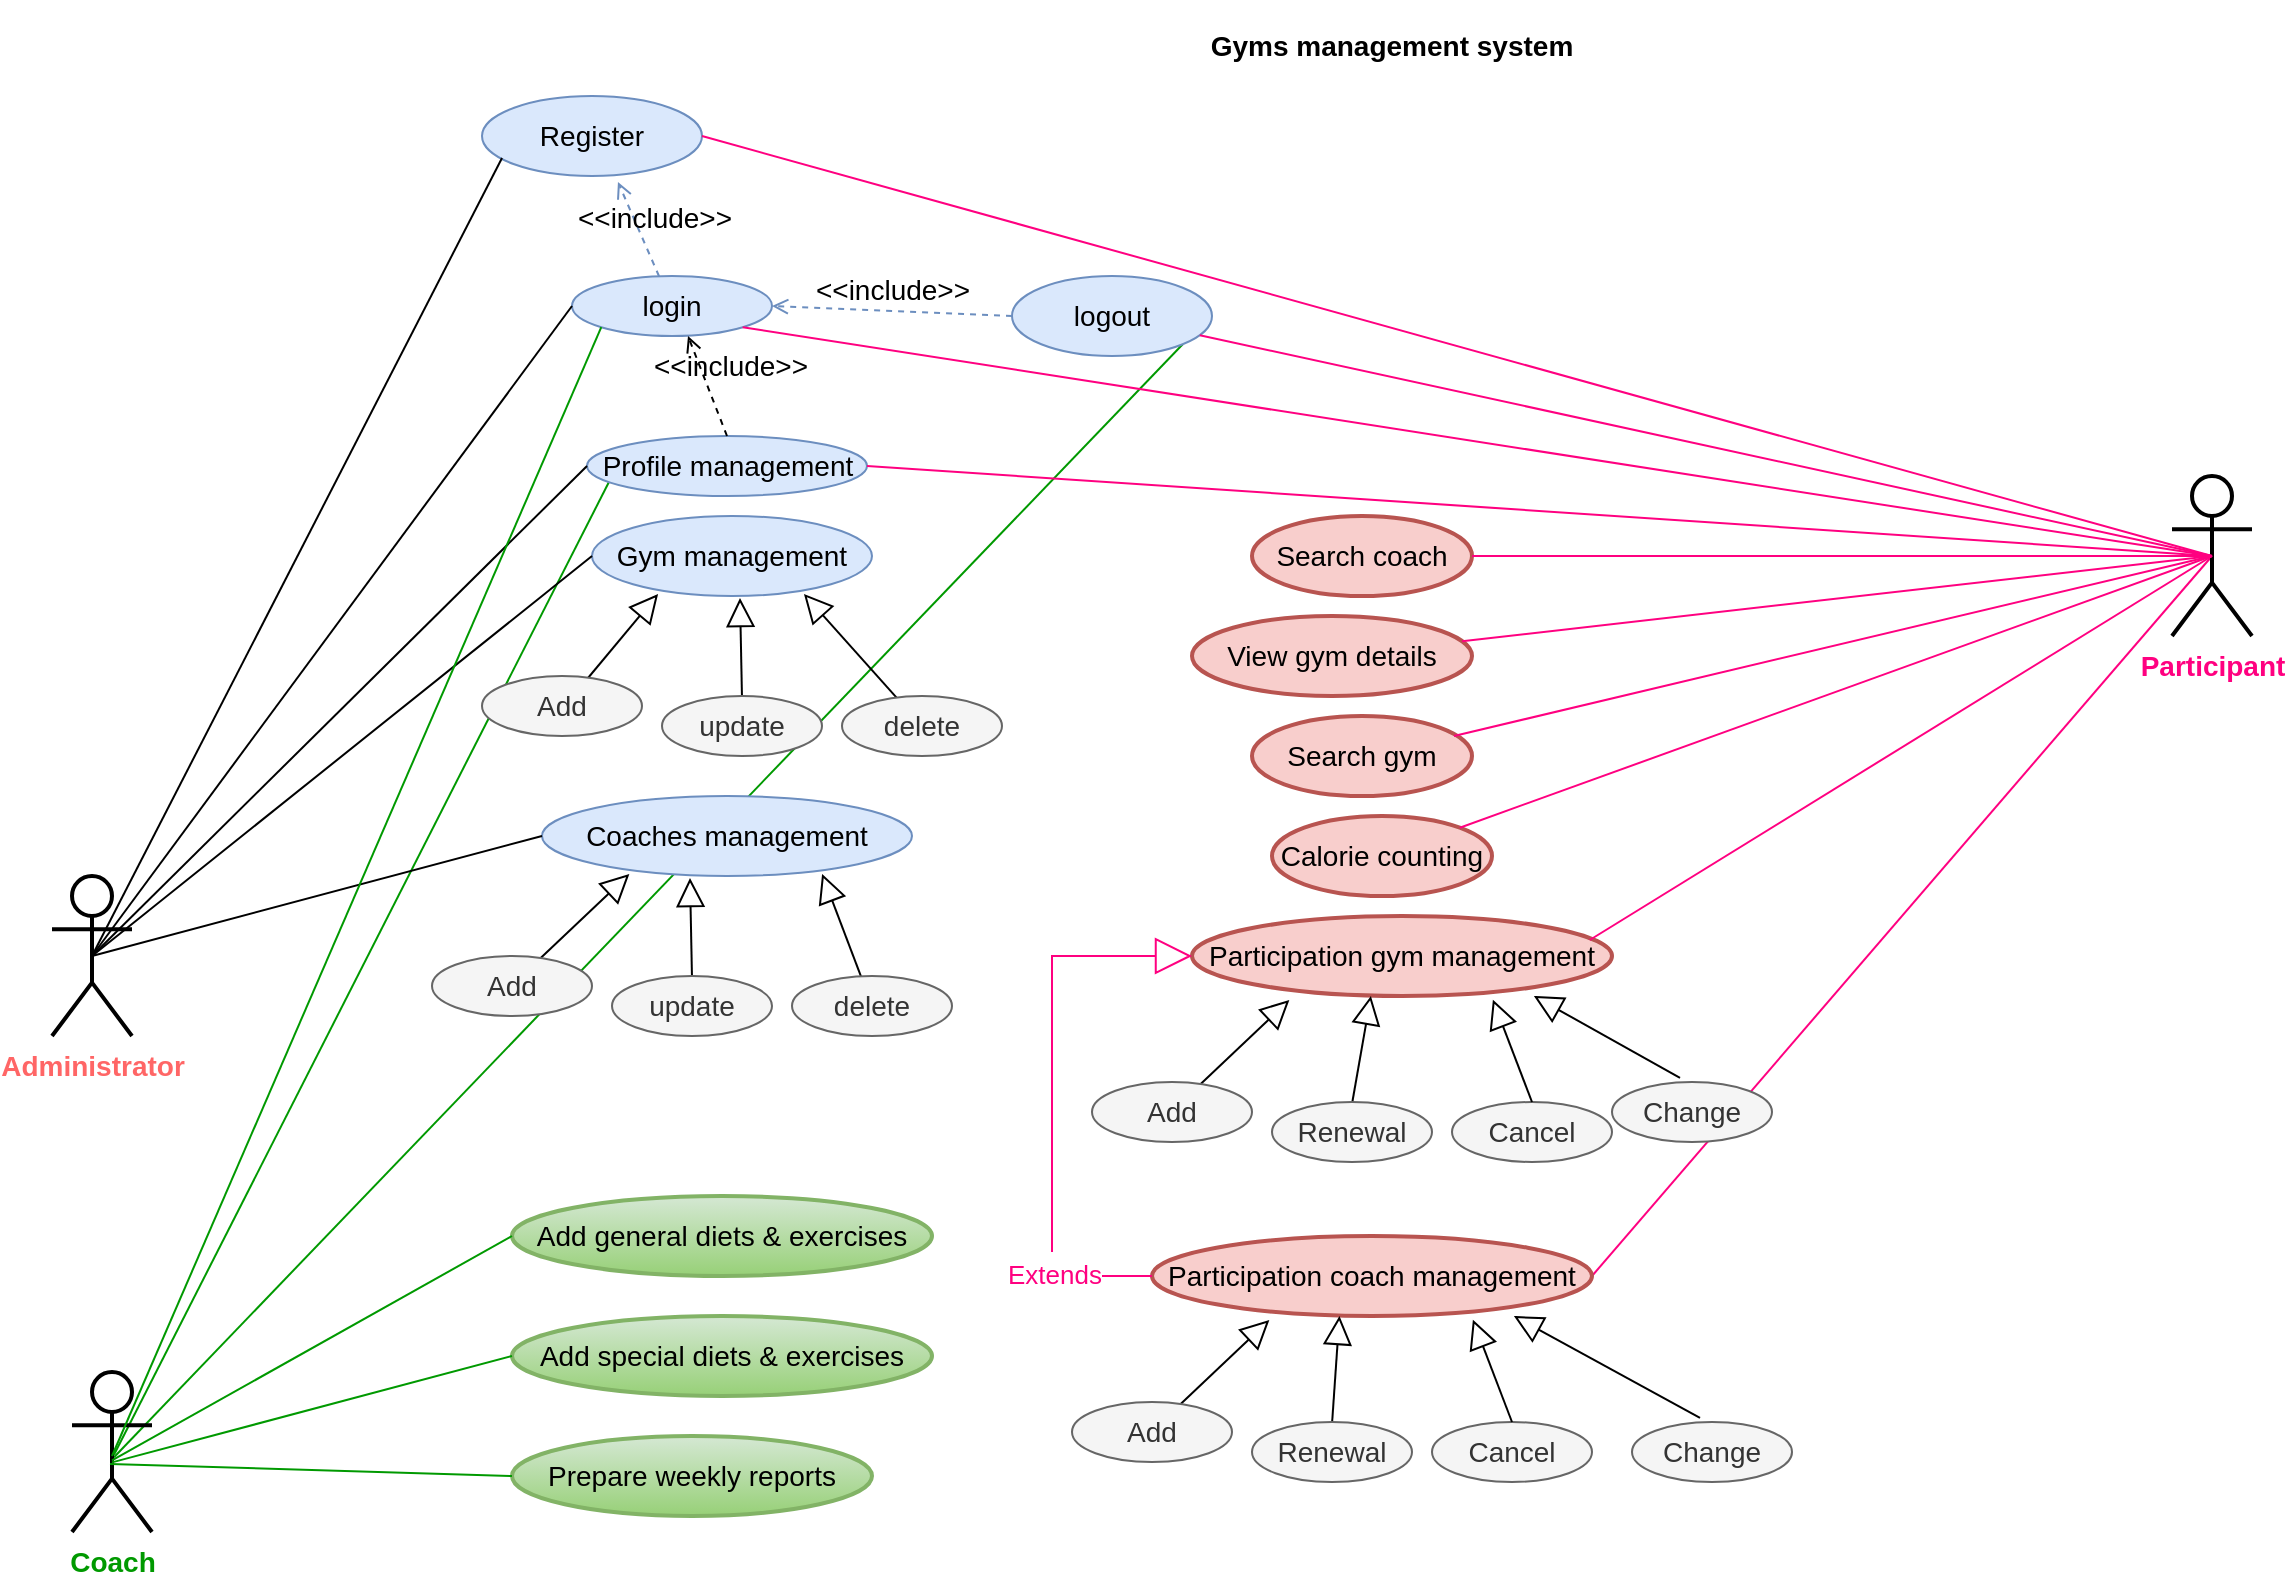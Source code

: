 <mxfile version="20.5.1" type="github">
  <diagram id="JQW-utt17Xb6EdtMVTP2" name="Page-1">
    <mxGraphModel dx="1888" dy="495" grid="1" gridSize="10" guides="1" tooltips="1" connect="1" arrows="1" fold="1" page="1" pageScale="1" pageWidth="850" pageHeight="1100" math="0" shadow="0">
      <root>
        <mxCell id="0" />
        <mxCell id="1" parent="0" />
        <mxCell id="GLv5VMgHDYlPeXWlV2Ui-69" value="" style="endArrow=none;html=1;rounded=0;strokeColor=#009900;fontSize=13;fontColor=#009900;entryX=1;entryY=1;entryDx=0;entryDy=0;" edge="1" parent="1" target="V55V4ISfxPS5HayoCuuF-10">
          <mxGeometry width="50" height="50" relative="1" as="geometry">
            <mxPoint x="11" y="750.633" as="sourcePoint" />
            <mxPoint x="481" y="225" as="targetPoint" />
          </mxGeometry>
        </mxCell>
        <mxCell id="GLv5VMgHDYlPeXWlV2Ui-68" value="" style="endArrow=none;html=1;rounded=0;strokeColor=#009900;fontSize=13;fontColor=#009900;" edge="1" parent="1">
          <mxGeometry width="50" height="50" relative="1" as="geometry">
            <mxPoint x="11" y="749.4" as="sourcePoint" />
            <mxPoint x="260" y="260" as="targetPoint" />
          </mxGeometry>
        </mxCell>
        <mxCell id="GLv5VMgHDYlPeXWlV2Ui-62" value="" style="endArrow=none;html=1;rounded=0;strokeColor=#FF0080;fontSize=18;entryX=0.5;entryY=0.5;entryDx=0;entryDy=0;entryPerimeter=0;exitX=1;exitY=0.5;exitDx=0;exitDy=0;" edge="1" parent="1" source="GLv5VMgHDYlPeXWlV2Ui-52" target="V55V4ISfxPS5HayoCuuF-61">
          <mxGeometry width="50" height="50" relative="1" as="geometry">
            <mxPoint x="940" y="383.697" as="sourcePoint" />
            <mxPoint x="850" y="630" as="targetPoint" />
          </mxGeometry>
        </mxCell>
        <mxCell id="V55V4ISfxPS5HayoCuuF-4" value="&lt;font style=&quot;font-size: 14px;&quot; color=&quot;#FF6666&quot;&gt;&lt;b&gt;&lt;span&gt;Administrator&lt;/span&gt;&lt;/b&gt;&lt;/font&gt;" style="shape=umlActor;verticalLabelPosition=bottom;verticalAlign=top;html=1;outlineConnect=0;strokeWidth=2;" parent="1" vertex="1">
          <mxGeometry x="-20" y="460" width="40" height="80" as="geometry" />
        </mxCell>
        <mxCell id="V55V4ISfxPS5HayoCuuF-5" value="&lt;span&gt;Register &lt;/span&gt;" style="ellipse;whiteSpace=wrap;html=1;fontSize=14;fillColor=#dae8fc;strokeColor=#6c8ebf;" parent="1" vertex="1">
          <mxGeometry x="195" y="70" width="110" height="40" as="geometry" />
        </mxCell>
        <mxCell id="V55V4ISfxPS5HayoCuuF-6" value="login" style="ellipse;whiteSpace=wrap;html=1;fontSize=14;fillColor=#dae8fc;strokeColor=#6c8ebf;" parent="1" vertex="1">
          <mxGeometry x="240" y="160" width="100" height="30" as="geometry" />
        </mxCell>
        <mxCell id="V55V4ISfxPS5HayoCuuF-7" value="&amp;lt;&amp;lt;include&amp;gt;&amp;gt;" style="html=1;verticalAlign=bottom;labelBackgroundColor=none;endArrow=open;endFill=0;dashed=1;rounded=0;fontSize=14;fontColor=#000000;fillColor=#dae8fc;strokeColor=#6c8ebf;entryX=0.618;entryY=1.075;entryDx=0;entryDy=0;entryPerimeter=0;" parent="1" source="V55V4ISfxPS5HayoCuuF-6" target="V55V4ISfxPS5HayoCuuF-5" edge="1">
          <mxGeometry x="-0.312" y="-5" width="160" relative="1" as="geometry">
            <mxPoint x="170" y="130" as="sourcePoint" />
            <mxPoint x="330" y="130" as="targetPoint" />
            <mxPoint as="offset" />
          </mxGeometry>
        </mxCell>
        <mxCell id="V55V4ISfxPS5HayoCuuF-8" value="" style="endArrow=none;html=1;rounded=0;fontSize=14;fontColor=#000000;exitX=0.5;exitY=0.5;exitDx=0;exitDy=0;exitPerimeter=0;entryX=0.091;entryY=0.775;entryDx=0;entryDy=0;entryPerimeter=0;" parent="1" source="V55V4ISfxPS5HayoCuuF-4" target="V55V4ISfxPS5HayoCuuF-5" edge="1">
          <mxGeometry width="50" height="50" relative="1" as="geometry">
            <mxPoint x="251.429" y="40" as="sourcePoint" />
            <mxPoint x="290" y="120" as="targetPoint" />
          </mxGeometry>
        </mxCell>
        <mxCell id="V55V4ISfxPS5HayoCuuF-9" value="" style="endArrow=none;html=1;rounded=0;fontSize=14;fontColor=#000000;entryX=0;entryY=0.5;entryDx=0;entryDy=0;exitX=0.5;exitY=0.5;exitDx=0;exitDy=0;exitPerimeter=0;" parent="1" source="V55V4ISfxPS5HayoCuuF-4" target="V55V4ISfxPS5HayoCuuF-6" edge="1">
          <mxGeometry width="50" height="50" relative="1" as="geometry">
            <mxPoint x="150" y="300" as="sourcePoint" />
            <mxPoint x="220.711" y="250" as="targetPoint" />
          </mxGeometry>
        </mxCell>
        <mxCell id="V55V4ISfxPS5HayoCuuF-10" value="logout" style="ellipse;whiteSpace=wrap;html=1;fontSize=14;fillColor=#dae8fc;strokeColor=#6c8ebf;" parent="1" vertex="1">
          <mxGeometry x="460" y="160" width="100" height="40" as="geometry" />
        </mxCell>
        <mxCell id="V55V4ISfxPS5HayoCuuF-11" value="&amp;lt;&amp;lt;include&amp;gt;&amp;gt;" style="html=1;verticalAlign=bottom;labelBackgroundColor=none;endArrow=open;endFill=0;dashed=1;rounded=0;fontSize=14;fontColor=#000000;exitX=0;exitY=0.5;exitDx=0;exitDy=0;entryX=1;entryY=0.5;entryDx=0;entryDy=0;fillColor=#dae8fc;strokeColor=#6c8ebf;" parent="1" source="V55V4ISfxPS5HayoCuuF-10" target="V55V4ISfxPS5HayoCuuF-6" edge="1">
          <mxGeometry width="160" relative="1" as="geometry">
            <mxPoint x="230" y="260" as="sourcePoint" />
            <mxPoint x="390" y="260" as="targetPoint" />
          </mxGeometry>
        </mxCell>
        <mxCell id="V55V4ISfxPS5HayoCuuF-12" value="&lt;p&gt;&lt;/p&gt;&lt;p&gt;&lt;span&gt;Gym management&lt;/span&gt;&lt;/p&gt;&lt;p&gt;&lt;/p&gt;" style="ellipse;whiteSpace=wrap;html=1;fontSize=14;fillColor=#dae8fc;strokeColor=#6c8ebf;" parent="1" vertex="1">
          <mxGeometry x="250" y="280" width="140" height="40" as="geometry" />
        </mxCell>
        <mxCell id="V55V4ISfxPS5HayoCuuF-13" value="" style="endArrow=none;html=1;rounded=0;fontSize=14;fontColor=#000000;entryX=0;entryY=0.5;entryDx=0;entryDy=0;exitX=0.5;exitY=0.5;exitDx=0;exitDy=0;exitPerimeter=0;" parent="1" source="V55V4ISfxPS5HayoCuuF-4" target="V55V4ISfxPS5HayoCuuF-12" edge="1">
          <mxGeometry width="50" height="50" relative="1" as="geometry">
            <mxPoint x="80" y="260" as="sourcePoint" />
            <mxPoint x="200" y="270" as="targetPoint" />
          </mxGeometry>
        </mxCell>
        <mxCell id="V55V4ISfxPS5HayoCuuF-14" value="" style="edgeStyle=none;html=1;endSize=12;endArrow=block;endFill=0;rounded=0;fontSize=14;fontColor=#000000;entryX=0.236;entryY=0.975;entryDx=0;entryDy=0;entryPerimeter=0;" parent="1" target="V55V4ISfxPS5HayoCuuF-12" edge="1">
          <mxGeometry width="160" relative="1" as="geometry">
            <mxPoint x="243" y="367" as="sourcePoint" />
            <mxPoint x="263" y="317" as="targetPoint" />
          </mxGeometry>
        </mxCell>
        <mxCell id="V55V4ISfxPS5HayoCuuF-15" value="" style="edgeStyle=none;html=1;endSize=12;endArrow=block;endFill=0;rounded=0;fontSize=14;fontColor=#000000;" parent="1" edge="1">
          <mxGeometry width="160" relative="1" as="geometry">
            <mxPoint x="325" y="371" as="sourcePoint" />
            <mxPoint x="324" y="321" as="targetPoint" />
          </mxGeometry>
        </mxCell>
        <mxCell id="V55V4ISfxPS5HayoCuuF-16" value="" style="edgeStyle=none;html=1;endSize=12;endArrow=block;endFill=0;rounded=0;fontSize=14;fontColor=#000000;entryX=0.757;entryY=0.975;entryDx=0;entryDy=0;entryPerimeter=0;" parent="1" source="V55V4ISfxPS5HayoCuuF-19" target="V55V4ISfxPS5HayoCuuF-12" edge="1">
          <mxGeometry width="160" relative="1" as="geometry">
            <mxPoint x="375" y="370" as="sourcePoint" />
            <mxPoint x="505" y="380" as="targetPoint" />
          </mxGeometry>
        </mxCell>
        <mxCell id="V55V4ISfxPS5HayoCuuF-17" value="Add" style="ellipse;whiteSpace=wrap;html=1;fontSize=14;fillColor=#f5f5f5;strokeColor=#666666;fontColor=#333333;" parent="1" vertex="1">
          <mxGeometry x="195" y="360" width="80" height="30" as="geometry" />
        </mxCell>
        <mxCell id="V55V4ISfxPS5HayoCuuF-18" value="update" style="ellipse;whiteSpace=wrap;html=1;fontSize=14;fillColor=#f5f5f5;strokeColor=#666666;fontColor=#333333;" parent="1" vertex="1">
          <mxGeometry x="285" y="370" width="80" height="30" as="geometry" />
        </mxCell>
        <mxCell id="V55V4ISfxPS5HayoCuuF-19" value="delete" style="ellipse;whiteSpace=wrap;html=1;fontSize=14;fontColor=#333333;fillColor=#f5f5f5;strokeColor=#666666;" parent="1" vertex="1">
          <mxGeometry x="375" y="370" width="80" height="30" as="geometry" />
        </mxCell>
        <mxCell id="V55V4ISfxPS5HayoCuuF-20" value="&lt;p&gt;&lt;span&gt;Coaches management&lt;/span&gt;&lt;/p&gt;" style="ellipse;whiteSpace=wrap;html=1;fontSize=14;fillColor=#dae8fc;strokeColor=#6c8ebf;" parent="1" vertex="1">
          <mxGeometry x="225" y="420" width="185" height="40" as="geometry" />
        </mxCell>
        <mxCell id="V55V4ISfxPS5HayoCuuF-21" value="" style="edgeStyle=none;html=1;endSize=12;endArrow=block;endFill=0;rounded=0;fontSize=14;fontColor=#000000;entryX=0.236;entryY=0.975;entryDx=0;entryDy=0;entryPerimeter=0;" parent="1" target="V55V4ISfxPS5HayoCuuF-20" edge="1">
          <mxGeometry width="160" relative="1" as="geometry">
            <mxPoint x="218" y="507" as="sourcePoint" />
            <mxPoint x="238" y="457" as="targetPoint" />
          </mxGeometry>
        </mxCell>
        <mxCell id="V55V4ISfxPS5HayoCuuF-22" value="" style="edgeStyle=none;html=1;endSize=12;endArrow=block;endFill=0;rounded=0;fontSize=14;fontColor=#000000;" parent="1" edge="1">
          <mxGeometry width="160" relative="1" as="geometry">
            <mxPoint x="300" y="511" as="sourcePoint" />
            <mxPoint x="299" y="461" as="targetPoint" />
          </mxGeometry>
        </mxCell>
        <mxCell id="V55V4ISfxPS5HayoCuuF-23" value="" style="edgeStyle=none;html=1;endSize=12;endArrow=block;endFill=0;rounded=0;fontSize=14;fontColor=#000000;entryX=0.757;entryY=0.975;entryDx=0;entryDy=0;entryPerimeter=0;" parent="1" source="V55V4ISfxPS5HayoCuuF-26" target="V55V4ISfxPS5HayoCuuF-20" edge="1">
          <mxGeometry width="160" relative="1" as="geometry">
            <mxPoint x="350" y="510" as="sourcePoint" />
            <mxPoint x="480" y="520" as="targetPoint" />
          </mxGeometry>
        </mxCell>
        <mxCell id="V55V4ISfxPS5HayoCuuF-24" value="Add" style="ellipse;whiteSpace=wrap;html=1;fontSize=14;fontColor=#333333;fillColor=#f5f5f5;strokeColor=#666666;" parent="1" vertex="1">
          <mxGeometry x="170" y="500" width="80" height="30" as="geometry" />
        </mxCell>
        <mxCell id="V55V4ISfxPS5HayoCuuF-25" value="update" style="ellipse;whiteSpace=wrap;html=1;fontSize=14;fontColor=#333333;fillColor=#f5f5f5;strokeColor=#666666;" parent="1" vertex="1">
          <mxGeometry x="260" y="510" width="80" height="30" as="geometry" />
        </mxCell>
        <mxCell id="V55V4ISfxPS5HayoCuuF-26" value="delete" style="ellipse;whiteSpace=wrap;html=1;fontSize=14;fontColor=#333333;fillColor=#f5f5f5;strokeColor=#666666;" parent="1" vertex="1">
          <mxGeometry x="350" y="510" width="80" height="30" as="geometry" />
        </mxCell>
        <mxCell id="V55V4ISfxPS5HayoCuuF-27" value="" style="endArrow=none;html=1;rounded=0;fontSize=14;fontColor=#000000;entryX=0;entryY=0.5;entryDx=0;entryDy=0;exitX=0.5;exitY=0.5;exitDx=0;exitDy=0;exitPerimeter=0;" parent="1" source="V55V4ISfxPS5HayoCuuF-4" target="V55V4ISfxPS5HayoCuuF-20" edge="1">
          <mxGeometry width="50" height="50" relative="1" as="geometry">
            <mxPoint x="80" y="440" as="sourcePoint" />
            <mxPoint x="130" y="390" as="targetPoint" />
          </mxGeometry>
        </mxCell>
        <mxCell id="V55V4ISfxPS5HayoCuuF-28" value="&lt;p&gt;&lt;span&gt;Profile management&lt;/span&gt;&lt;/p&gt;" style="ellipse;whiteSpace=wrap;html=1;fontSize=14;fillColor=#dae8fc;strokeColor=#6c8ebf;" parent="1" vertex="1">
          <mxGeometry x="247.5" y="240" width="140" height="30" as="geometry" />
        </mxCell>
        <mxCell id="V55V4ISfxPS5HayoCuuF-29" value="" style="endArrow=none;html=1;rounded=0;fontSize=14;fontColor=#000000;entryX=0;entryY=0.5;entryDx=0;entryDy=0;exitX=0.5;exitY=0.5;exitDx=0;exitDy=0;exitPerimeter=0;" parent="1" source="V55V4ISfxPS5HayoCuuF-4" target="V55V4ISfxPS5HayoCuuF-28" edge="1">
          <mxGeometry width="50" height="50" relative="1" as="geometry">
            <mxPoint x="60" y="250" as="sourcePoint" />
            <mxPoint x="200" y="250" as="targetPoint" />
          </mxGeometry>
        </mxCell>
        <mxCell id="V55V4ISfxPS5HayoCuuF-45" value="&amp;lt;&amp;lt;include&amp;gt;&amp;gt;" style="html=1;verticalAlign=bottom;labelBackgroundColor=none;endArrow=open;endFill=0;dashed=1;rounded=0;fontSize=14;fontColor=#000000;exitX=0.5;exitY=0;exitDx=0;exitDy=0;entryX=0.58;entryY=1;entryDx=0;entryDy=0;entryPerimeter=0;" parent="1" source="V55V4ISfxPS5HayoCuuF-28" target="V55V4ISfxPS5HayoCuuF-6" edge="1">
          <mxGeometry x="-0.207" y="-10" width="160" relative="1" as="geometry">
            <mxPoint x="140" y="200" as="sourcePoint" />
            <mxPoint x="300" y="200" as="targetPoint" />
            <mxPoint as="offset" />
          </mxGeometry>
        </mxCell>
        <mxCell id="V55V4ISfxPS5HayoCuuF-61" value="&lt;b&gt;&lt;font style=&quot;font-size: 14px;&quot; color=&quot;#FF0080&quot;&gt;Participant&lt;/font&gt;&lt;/b&gt;" style="shape=umlActor;verticalLabelPosition=bottom;verticalAlign=top;html=1;outlineConnect=0;strokeWidth=2;" parent="1" vertex="1">
          <mxGeometry x="1040" y="260" width="40" height="80" as="geometry" />
        </mxCell>
        <mxCell id="V55V4ISfxPS5HayoCuuF-63" value="" style="endArrow=none;html=1;rounded=0;strokeColor=#FF0080;fontSize=14;fontColor=#FF0080;entryX=0.5;entryY=0.5;entryDx=0;entryDy=0;entryPerimeter=0;exitX=1;exitY=1;exitDx=0;exitDy=0;" parent="1" source="V55V4ISfxPS5HayoCuuF-6" target="V55V4ISfxPS5HayoCuuF-61" edge="1">
          <mxGeometry width="50" height="50" relative="1" as="geometry">
            <mxPoint x="640" y="160" as="sourcePoint" />
            <mxPoint x="820" y="90" as="targetPoint" />
          </mxGeometry>
        </mxCell>
        <mxCell id="V55V4ISfxPS5HayoCuuF-64" value="" style="endArrow=none;html=1;rounded=0;strokeColor=#FF0080;fontSize=14;fontColor=#FF0080;entryX=0.5;entryY=0.5;entryDx=0;entryDy=0;entryPerimeter=0;" parent="1" source="V55V4ISfxPS5HayoCuuF-10" target="V55V4ISfxPS5HayoCuuF-61" edge="1">
          <mxGeometry width="50" height="50" relative="1" as="geometry">
            <mxPoint x="900" y="390" as="sourcePoint" />
            <mxPoint x="950" y="340" as="targetPoint" />
          </mxGeometry>
        </mxCell>
        <mxCell id="V55V4ISfxPS5HayoCuuF-65" value="" style="endArrow=none;html=1;rounded=0;strokeColor=#FF0080;fontSize=14;fontColor=#FF0080;entryX=1;entryY=0.5;entryDx=0;entryDy=0;exitX=0.5;exitY=0.5;exitDx=0;exitDy=0;exitPerimeter=0;" parent="1" source="V55V4ISfxPS5HayoCuuF-61" target="V55V4ISfxPS5HayoCuuF-28" edge="1">
          <mxGeometry width="50" height="50" relative="1" as="geometry">
            <mxPoint x="440" y="390" as="sourcePoint" />
            <mxPoint x="490" y="340" as="targetPoint" />
          </mxGeometry>
        </mxCell>
        <mxCell id="V55V4ISfxPS5HayoCuuF-66" value="Search &lt;span&gt;coach&lt;/span&gt;" style="ellipse;whiteSpace=wrap;html=1;strokeWidth=2;fontSize=14;fillColor=#f8cecc;strokeColor=#b85450;" parent="1" vertex="1">
          <mxGeometry x="580" y="280" width="110" height="40" as="geometry" />
        </mxCell>
        <mxCell id="V55V4ISfxPS5HayoCuuF-67" value="&lt;p&gt;&lt;span&gt;Search gym&lt;/span&gt;&lt;/p&gt;" style="ellipse;whiteSpace=wrap;html=1;strokeWidth=2;fontSize=14;fillColor=#f8cecc;strokeColor=#b85450;" parent="1" vertex="1">
          <mxGeometry x="580" y="380" width="110" height="40" as="geometry" />
        </mxCell>
        <mxCell id="V55V4ISfxPS5HayoCuuF-68" value="View &lt;span&gt;gym &lt;/span&gt;details" style="ellipse;whiteSpace=wrap;html=1;strokeWidth=2;fontSize=14;fillColor=#f8cecc;strokeColor=#b85450;" parent="1" vertex="1">
          <mxGeometry x="550" y="330" width="140" height="40" as="geometry" />
        </mxCell>
        <mxCell id="V55V4ISfxPS5HayoCuuF-70" value="&lt;p&gt;&lt;span&gt;Calorie counting&lt;/span&gt;&lt;/p&gt;" style="ellipse;whiteSpace=wrap;html=1;strokeWidth=2;fontSize=14;fillColor=#f8cecc;strokeColor=#b85450;" parent="1" vertex="1">
          <mxGeometry x="590" y="430" width="110" height="40" as="geometry" />
        </mxCell>
        <mxCell id="V55V4ISfxPS5HayoCuuF-71" value="&lt;span&gt;Participation gym management &lt;/span&gt;" style="ellipse;whiteSpace=wrap;html=1;strokeWidth=2;fontSize=14;fillColor=#f8cecc;strokeColor=#b85450;" parent="1" vertex="1">
          <mxGeometry x="550" y="480" width="210" height="40" as="geometry" />
        </mxCell>
        <mxCell id="V55V4ISfxPS5HayoCuuF-72" value="" style="endArrow=none;html=1;rounded=0;strokeColor=#FF0080;fontSize=14;fontColor=#FF0080;entryX=0.5;entryY=0.5;entryDx=0;entryDy=0;entryPerimeter=0;" parent="1" source="V55V4ISfxPS5HayoCuuF-66" target="V55V4ISfxPS5HayoCuuF-61" edge="1">
          <mxGeometry width="50" height="50" relative="1" as="geometry">
            <mxPoint x="930" y="380" as="sourcePoint" />
            <mxPoint x="980" y="330" as="targetPoint" />
          </mxGeometry>
        </mxCell>
        <mxCell id="V55V4ISfxPS5HayoCuuF-73" value="" style="endArrow=none;html=1;rounded=0;strokeColor=#FF0080;fontSize=14;fontColor=#FF0080;entryX=0.5;entryY=0.5;entryDx=0;entryDy=0;entryPerimeter=0;" parent="1" source="V55V4ISfxPS5HayoCuuF-68" target="V55V4ISfxPS5HayoCuuF-61" edge="1">
          <mxGeometry width="50" height="50" relative="1" as="geometry">
            <mxPoint x="900" y="390" as="sourcePoint" />
            <mxPoint x="950" y="340" as="targetPoint" />
          </mxGeometry>
        </mxCell>
        <mxCell id="V55V4ISfxPS5HayoCuuF-74" value="" style="endArrow=none;html=1;rounded=0;strokeColor=#FF0080;fontSize=14;fontColor=#FF0080;entryX=0.5;entryY=0.5;entryDx=0;entryDy=0;entryPerimeter=0;exitX=0.918;exitY=0.25;exitDx=0;exitDy=0;exitPerimeter=0;" parent="1" source="V55V4ISfxPS5HayoCuuF-67" target="V55V4ISfxPS5HayoCuuF-61" edge="1">
          <mxGeometry width="50" height="50" relative="1" as="geometry">
            <mxPoint x="910" y="430" as="sourcePoint" />
            <mxPoint x="960" y="380" as="targetPoint" />
          </mxGeometry>
        </mxCell>
        <mxCell id="V55V4ISfxPS5HayoCuuF-76" value="" style="endArrow=none;html=1;rounded=0;strokeColor=#FF0080;fontSize=14;fontColor=#FF0080;exitX=1;exitY=0;exitDx=0;exitDy=0;" parent="1" source="V55V4ISfxPS5HayoCuuF-70" edge="1">
          <mxGeometry width="50" height="50" relative="1" as="geometry">
            <mxPoint x="860" y="540" as="sourcePoint" />
            <mxPoint x="1060" y="300" as="targetPoint" />
          </mxGeometry>
        </mxCell>
        <mxCell id="V55V4ISfxPS5HayoCuuF-77" value="" style="endArrow=none;html=1;rounded=0;strokeColor=#FF0080;fontSize=14;fontColor=#FF0080;entryX=0.5;entryY=0.5;entryDx=0;entryDy=0;entryPerimeter=0;exitX=0.947;exitY=0.3;exitDx=0;exitDy=0;exitPerimeter=0;" parent="1" source="V55V4ISfxPS5HayoCuuF-71" target="V55V4ISfxPS5HayoCuuF-61" edge="1">
          <mxGeometry width="50" height="50" relative="1" as="geometry">
            <mxPoint x="860" y="460" as="sourcePoint" />
            <mxPoint x="990" y="250" as="targetPoint" />
          </mxGeometry>
        </mxCell>
        <mxCell id="V55V4ISfxPS5HayoCuuF-83" value="" style="edgeStyle=none;html=1;endSize=12;endArrow=block;endFill=0;rounded=0;fontSize=14;fontColor=#000000;entryX=0.236;entryY=0.975;entryDx=0;entryDy=0;entryPerimeter=0;" parent="1" edge="1">
          <mxGeometry width="160" relative="1" as="geometry">
            <mxPoint x="548" y="570" as="sourcePoint" />
            <mxPoint x="598.66" y="522" as="targetPoint" />
          </mxGeometry>
        </mxCell>
        <mxCell id="V55V4ISfxPS5HayoCuuF-84" value="" style="edgeStyle=none;html=1;endSize=12;endArrow=block;endFill=0;rounded=0;fontSize=14;fontColor=#000000;entryX=0.426;entryY=1;entryDx=0;entryDy=0;entryPerimeter=0;" parent="1" target="V55V4ISfxPS5HayoCuuF-71" edge="1">
          <mxGeometry width="160" relative="1" as="geometry">
            <mxPoint x="630" y="574" as="sourcePoint" />
            <mxPoint x="629" y="524" as="targetPoint" />
          </mxGeometry>
        </mxCell>
        <mxCell id="V55V4ISfxPS5HayoCuuF-85" value="Add" style="ellipse;whiteSpace=wrap;html=1;fontSize=14;fontColor=#333333;fillColor=#f5f5f5;strokeColor=#666666;" parent="1" vertex="1">
          <mxGeometry x="500" y="563" width="80" height="30" as="geometry" />
        </mxCell>
        <mxCell id="V55V4ISfxPS5HayoCuuF-86" value="Renewal " style="ellipse;whiteSpace=wrap;html=1;fontSize=14;fontColor=#333333;fillColor=#f5f5f5;strokeColor=#666666;" parent="1" vertex="1">
          <mxGeometry x="590" y="573" width="80" height="30" as="geometry" />
        </mxCell>
        <mxCell id="V55V4ISfxPS5HayoCuuF-87" value="Cancel " style="ellipse;whiteSpace=wrap;html=1;fontSize=14;fontColor=#333333;fillColor=#f5f5f5;strokeColor=#666666;" parent="1" vertex="1">
          <mxGeometry x="680" y="573" width="80" height="30" as="geometry" />
        </mxCell>
        <mxCell id="V55V4ISfxPS5HayoCuuF-88" value="Change" style="ellipse;whiteSpace=wrap;html=1;fontSize=14;fontColor=#333333;fillColor=#f5f5f5;strokeColor=#666666;" parent="1" vertex="1">
          <mxGeometry x="760" y="563" width="80" height="30" as="geometry" />
        </mxCell>
        <mxCell id="V55V4ISfxPS5HayoCuuF-89" value="" style="edgeStyle=none;html=1;endSize=12;endArrow=block;endFill=0;rounded=0;fontSize=14;fontColor=#000000;exitX=0.425;exitY=-0.067;exitDx=0;exitDy=0;exitPerimeter=0;entryX=0.897;entryY=0.925;entryDx=0;entryDy=0;entryPerimeter=0;" parent="1" source="V55V4ISfxPS5HayoCuuF-88" edge="1">
          <mxGeometry width="160" relative="1" as="geometry">
            <mxPoint x="665" y="513" as="sourcePoint" />
            <mxPoint x="720.945" y="520" as="targetPoint" />
          </mxGeometry>
        </mxCell>
        <mxCell id="V55V4ISfxPS5HayoCuuF-90" value="" style="edgeStyle=none;html=1;endSize=12;endArrow=block;endFill=0;rounded=0;fontSize=14;fontColor=#000000;entryX=0.757;entryY=0.975;entryDx=0;entryDy=0;entryPerimeter=0;" parent="1" edge="1">
          <mxGeometry width="160" relative="1" as="geometry">
            <mxPoint x="719.995" y="572.998" as="sourcePoint" />
            <mxPoint x="700.445" y="521.86" as="targetPoint" />
          </mxGeometry>
        </mxCell>
        <mxCell id="V55V4ISfxPS5HayoCuuF-95" value="&lt;p align=&quot;center&quot;&gt;&lt;b&gt;&lt;span&gt;Gyms &lt;/span&gt;&lt;/b&gt;&lt;font&gt;&lt;b&gt;&lt;span&gt;management system&lt;/span&gt;&lt;/b&gt;&lt;/font&gt;&lt;/p&gt;" style="text;html=1;strokeColor=none;fillColor=none;align=center;verticalAlign=middle;whiteSpace=wrap;rounded=0;strokeWidth=2;fontSize=14;fontColor=#000000;" parent="1" vertex="1">
          <mxGeometry x="470" y="30" width="360" height="30" as="geometry" />
        </mxCell>
        <mxCell id="GLv5VMgHDYlPeXWlV2Ui-22" value="" style="endArrow=none;html=1;rounded=0;fontSize=18;entryX=0.5;entryY=0.5;entryDx=0;entryDy=0;entryPerimeter=0;exitX=1;exitY=0.5;exitDx=0;exitDy=0;strokeColor=#FF0080;" edge="1" parent="1" source="V55V4ISfxPS5HayoCuuF-5" target="V55V4ISfxPS5HayoCuuF-61">
          <mxGeometry width="50" height="50" relative="1" as="geometry">
            <mxPoint x="640" y="180" as="sourcePoint" />
            <mxPoint x="690" y="130" as="targetPoint" />
          </mxGeometry>
        </mxCell>
        <mxCell id="GLv5VMgHDYlPeXWlV2Ui-52" value="&lt;span&gt;Participation coach management &lt;/span&gt;" style="ellipse;whiteSpace=wrap;html=1;strokeWidth=2;fontSize=14;fillColor=#f8cecc;strokeColor=#b85450;" vertex="1" parent="1">
          <mxGeometry x="530" y="640" width="220" height="40" as="geometry" />
        </mxCell>
        <mxCell id="GLv5VMgHDYlPeXWlV2Ui-53" value="" style="edgeStyle=none;html=1;endSize=12;endArrow=block;endFill=0;rounded=0;fontSize=14;fontColor=#000000;entryX=0.236;entryY=0.975;entryDx=0;entryDy=0;entryPerimeter=0;" edge="1" parent="1">
          <mxGeometry width="160" relative="1" as="geometry">
            <mxPoint x="538" y="730" as="sourcePoint" />
            <mxPoint x="588.66" y="682" as="targetPoint" />
          </mxGeometry>
        </mxCell>
        <mxCell id="GLv5VMgHDYlPeXWlV2Ui-54" value="" style="edgeStyle=none;html=1;endSize=12;endArrow=block;endFill=0;rounded=0;fontSize=14;fontColor=#000000;entryX=0.426;entryY=1;entryDx=0;entryDy=0;entryPerimeter=0;" edge="1" parent="1" target="GLv5VMgHDYlPeXWlV2Ui-52">
          <mxGeometry width="160" relative="1" as="geometry">
            <mxPoint x="620" y="734" as="sourcePoint" />
            <mxPoint x="619" y="684" as="targetPoint" />
          </mxGeometry>
        </mxCell>
        <mxCell id="GLv5VMgHDYlPeXWlV2Ui-55" value="Add" style="ellipse;whiteSpace=wrap;html=1;fontSize=14;fontColor=#333333;fillColor=#f5f5f5;strokeColor=#666666;" vertex="1" parent="1">
          <mxGeometry x="490" y="723" width="80" height="30" as="geometry" />
        </mxCell>
        <mxCell id="GLv5VMgHDYlPeXWlV2Ui-56" value="Renewal " style="ellipse;whiteSpace=wrap;html=1;fontSize=14;fontColor=#333333;fillColor=#f5f5f5;strokeColor=#666666;" vertex="1" parent="1">
          <mxGeometry x="580" y="733" width="80" height="30" as="geometry" />
        </mxCell>
        <mxCell id="GLv5VMgHDYlPeXWlV2Ui-57" value="Cancel " style="ellipse;whiteSpace=wrap;html=1;fontSize=14;fontColor=#333333;fillColor=#f5f5f5;strokeColor=#666666;" vertex="1" parent="1">
          <mxGeometry x="670" y="733" width="80" height="30" as="geometry" />
        </mxCell>
        <mxCell id="GLv5VMgHDYlPeXWlV2Ui-58" value="Change" style="ellipse;whiteSpace=wrap;html=1;fontSize=14;fontColor=#333333;fillColor=#f5f5f5;strokeColor=#666666;" vertex="1" parent="1">
          <mxGeometry x="770" y="733" width="80" height="30" as="geometry" />
        </mxCell>
        <mxCell id="GLv5VMgHDYlPeXWlV2Ui-59" value="" style="edgeStyle=none;html=1;endSize=12;endArrow=block;endFill=0;rounded=0;fontSize=14;fontColor=#000000;exitX=0.425;exitY=-0.067;exitDx=0;exitDy=0;exitPerimeter=0;entryX=0.897;entryY=0.925;entryDx=0;entryDy=0;entryPerimeter=0;" edge="1" parent="1" source="GLv5VMgHDYlPeXWlV2Ui-58">
          <mxGeometry width="160" relative="1" as="geometry">
            <mxPoint x="655" y="673" as="sourcePoint" />
            <mxPoint x="710.945" y="680" as="targetPoint" />
          </mxGeometry>
        </mxCell>
        <mxCell id="GLv5VMgHDYlPeXWlV2Ui-60" value="" style="edgeStyle=none;html=1;endSize=12;endArrow=block;endFill=0;rounded=0;fontSize=14;fontColor=#000000;entryX=0.757;entryY=0.975;entryDx=0;entryDy=0;entryPerimeter=0;" edge="1" parent="1">
          <mxGeometry width="160" relative="1" as="geometry">
            <mxPoint x="709.995" y="732.998" as="sourcePoint" />
            <mxPoint x="690.445" y="681.86" as="targetPoint" />
          </mxGeometry>
        </mxCell>
        <mxCell id="GLv5VMgHDYlPeXWlV2Ui-65" value="&lt;font style=&quot;font-size: 13px;&quot; color=&quot;#FF0080&quot;&gt;Extends&lt;/font&gt;" style="endArrow=block;endSize=16;endFill=0;html=1;rounded=0;strokeColor=#FF0080;fontSize=18;exitX=0;exitY=0.5;exitDx=0;exitDy=0;entryX=0;entryY=0.5;entryDx=0;entryDy=0;edgeStyle=orthogonalEdgeStyle;" edge="1" parent="1" source="GLv5VMgHDYlPeXWlV2Ui-52" target="V55V4ISfxPS5HayoCuuF-71">
          <mxGeometry x="-0.648" y="-2" width="160" relative="1" as="geometry">
            <mxPoint x="390" y="500" as="sourcePoint" />
            <mxPoint x="550" y="500" as="targetPoint" />
            <Array as="points">
              <mxPoint x="480" y="660" />
              <mxPoint x="480" y="500" />
            </Array>
            <mxPoint as="offset" />
          </mxGeometry>
        </mxCell>
        <mxCell id="GLv5VMgHDYlPeXWlV2Ui-66" value="&lt;font style=&quot;font-size: 14px;&quot; color=&quot;#009900&quot;&gt;&lt;b&gt;&lt;span&gt;Coach&lt;/span&gt;&lt;/b&gt;&lt;/font&gt;" style="shape=umlActor;verticalLabelPosition=bottom;verticalAlign=top;html=1;outlineConnect=0;strokeWidth=2;" vertex="1" parent="1">
          <mxGeometry x="-10" y="708" width="40" height="80" as="geometry" />
        </mxCell>
        <mxCell id="GLv5VMgHDYlPeXWlV2Ui-67" value="" style="endArrow=none;html=1;rounded=0;strokeColor=#009900;fontSize=13;fontColor=#009900;entryX=0;entryY=1;entryDx=0;entryDy=0;" edge="1" parent="1" target="V55V4ISfxPS5HayoCuuF-6">
          <mxGeometry width="50" height="50" relative="1" as="geometry">
            <mxPoint x="10" y="750" as="sourcePoint" />
            <mxPoint x="60" y="700" as="targetPoint" />
          </mxGeometry>
        </mxCell>
        <mxCell id="GLv5VMgHDYlPeXWlV2Ui-70" value="&lt;p&gt;&lt;span&gt;Add general diets&lt;/span&gt; &amp;amp; exercises &lt;/p&gt;" style="ellipse;whiteSpace=wrap;html=1;strokeWidth=2;fontSize=14;fillColor=#d5e8d4;strokeColor=#82b366;gradientColor=#97d077;" vertex="1" parent="1">
          <mxGeometry x="210" y="620" width="210" height="40" as="geometry" />
        </mxCell>
        <mxCell id="GLv5VMgHDYlPeXWlV2Ui-71" value="&lt;p&gt;&lt;span&gt;Add special diets&lt;/span&gt; &amp;amp; exercises&lt;/p&gt;" style="ellipse;whiteSpace=wrap;html=1;strokeWidth=2;fontSize=14;fillColor=#d5e8d4;strokeColor=#82b366;gradientColor=#97d077;" vertex="1" parent="1">
          <mxGeometry x="210" y="680" width="210" height="40" as="geometry" />
        </mxCell>
        <mxCell id="GLv5VMgHDYlPeXWlV2Ui-72" value="&lt;span&gt;Prepare weekly reports &lt;/span&gt;" style="ellipse;whiteSpace=wrap;html=1;strokeWidth=2;fontSize=14;fillColor=#d5e8d4;strokeColor=#82b366;gradientColor=#97d077;" vertex="1" parent="1">
          <mxGeometry x="210" y="740" width="180" height="40" as="geometry" />
        </mxCell>
        <mxCell id="GLv5VMgHDYlPeXWlV2Ui-73" value="" style="endArrow=none;html=1;rounded=0;strokeColor=#009900;fontSize=13;fontColor=#009900;entryX=0;entryY=0.5;entryDx=0;entryDy=0;" edge="1" parent="1" target="GLv5VMgHDYlPeXWlV2Ui-70">
          <mxGeometry width="50" height="50" relative="1" as="geometry">
            <mxPoint x="10" y="752.2" as="sourcePoint" />
            <mxPoint x="190" y="655" as="targetPoint" />
          </mxGeometry>
        </mxCell>
        <mxCell id="GLv5VMgHDYlPeXWlV2Ui-74" value="" style="endArrow=none;html=1;rounded=0;strokeColor=#009900;fontSize=13;fontColor=#009900;entryX=0;entryY=0.5;entryDx=0;entryDy=0;" edge="1" parent="1" target="GLv5VMgHDYlPeXWlV2Ui-71">
          <mxGeometry width="50" height="50" relative="1" as="geometry">
            <mxPoint x="10" y="753.2" as="sourcePoint" />
            <mxPoint x="190" y="710" as="targetPoint" />
          </mxGeometry>
        </mxCell>
        <mxCell id="GLv5VMgHDYlPeXWlV2Ui-75" value="" style="endArrow=none;html=1;rounded=0;strokeColor=#009900;fontSize=13;fontColor=#009900;entryX=0;entryY=0.5;entryDx=0;entryDy=0;" edge="1" parent="1" target="GLv5VMgHDYlPeXWlV2Ui-72">
          <mxGeometry width="50" height="50" relative="1" as="geometry">
            <mxPoint x="9" y="754.011" as="sourcePoint" />
            <mxPoint x="187.92" y="772" as="targetPoint" />
          </mxGeometry>
        </mxCell>
      </root>
    </mxGraphModel>
  </diagram>
</mxfile>
